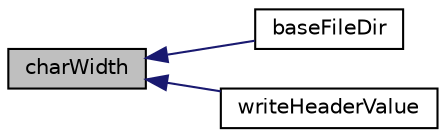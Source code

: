 digraph "charWidth"
{
  bgcolor="transparent";
  edge [fontname="Helvetica",fontsize="10",labelfontname="Helvetica",labelfontsize="10"];
  node [fontname="Helvetica",fontsize="10",shape=record];
  rankdir="LR";
  Node1 [label="charWidth",height=0.2,width=0.4,color="black", fillcolor="grey75", style="filled" fontcolor="black"];
  Node1 -> Node2 [dir="back",color="midnightblue",fontsize="10",style="solid",fontname="Helvetica"];
  Node2 [label="baseFileDir",height=0.2,width=0.4,color="black",URL="$classFoam_1_1functionObjects_1_1writeFile.html#a5fcb779680675270b18a614f9a87f1e0",tooltip="Return the base directory for output. "];
  Node1 -> Node3 [dir="back",color="midnightblue",fontsize="10",style="solid",fontname="Helvetica"];
  Node3 [label="writeHeaderValue",height=0.2,width=0.4,color="black",URL="$classFoam_1_1functionObjects_1_1writeFile.html#a33e085645b5ebdb633f01c6a16e5f717",tooltip="Write a (commented) header property and value pair. "];
}
